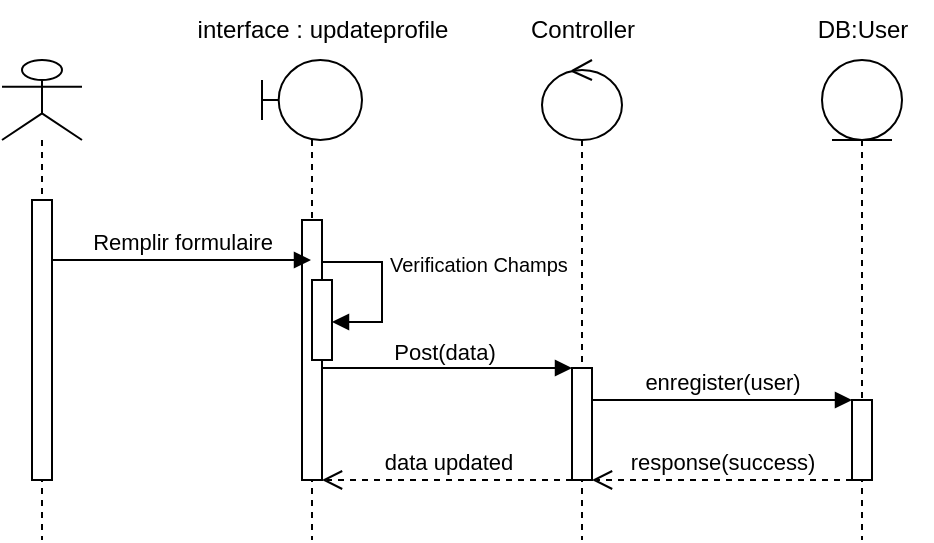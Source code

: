<mxfile version="21.0.6" type="github">
  <diagram name="Page-1" id="2YBvvXClWsGukQMizWep">
    <mxGraphModel dx="1018" dy="526" grid="1" gridSize="10" guides="1" tooltips="1" connect="1" arrows="1" fold="1" page="1" pageScale="1" pageWidth="850" pageHeight="1100" math="0" shadow="0">
      <root>
        <mxCell id="0" />
        <mxCell id="1" parent="0" />
        <mxCell id="uUa0Gudasl1i_ph6n0ei-1" value="" style="shape=umlLifeline;perimeter=lifelinePerimeter;whiteSpace=wrap;html=1;container=1;dropTarget=0;collapsible=0;recursiveResize=0;outlineConnect=0;portConstraint=eastwest;newEdgeStyle={&quot;edgeStyle&quot;:&quot;elbowEdgeStyle&quot;,&quot;elbow&quot;:&quot;vertical&quot;,&quot;curved&quot;:0,&quot;rounded&quot;:0};participant=umlActor;" vertex="1" parent="1">
          <mxGeometry x="20" y="80" width="40" height="240" as="geometry" />
        </mxCell>
        <mxCell id="uUa0Gudasl1i_ph6n0ei-2" value="" style="html=1;points=[];perimeter=orthogonalPerimeter;outlineConnect=0;targetShapes=umlLifeline;portConstraint=eastwest;newEdgeStyle={&quot;edgeStyle&quot;:&quot;elbowEdgeStyle&quot;,&quot;elbow&quot;:&quot;vertical&quot;,&quot;curved&quot;:0,&quot;rounded&quot;:0};" vertex="1" parent="uUa0Gudasl1i_ph6n0ei-1">
          <mxGeometry x="15" y="70" width="10" height="140" as="geometry" />
        </mxCell>
        <mxCell id="uUa0Gudasl1i_ph6n0ei-3" value="" style="shape=umlLifeline;perimeter=lifelinePerimeter;whiteSpace=wrap;html=1;container=1;dropTarget=0;collapsible=0;recursiveResize=0;outlineConnect=0;portConstraint=eastwest;newEdgeStyle={&quot;edgeStyle&quot;:&quot;elbowEdgeStyle&quot;,&quot;elbow&quot;:&quot;vertical&quot;,&quot;curved&quot;:0,&quot;rounded&quot;:0};participant=umlBoundary;" vertex="1" parent="1">
          <mxGeometry x="150" y="80" width="50" height="240" as="geometry" />
        </mxCell>
        <mxCell id="uUa0Gudasl1i_ph6n0ei-4" value="" style="html=1;points=[];perimeter=orthogonalPerimeter;outlineConnect=0;targetShapes=umlLifeline;portConstraint=eastwest;newEdgeStyle={&quot;edgeStyle&quot;:&quot;elbowEdgeStyle&quot;,&quot;elbow&quot;:&quot;vertical&quot;,&quot;curved&quot;:0,&quot;rounded&quot;:0};" vertex="1" parent="uUa0Gudasl1i_ph6n0ei-3">
          <mxGeometry x="20" y="80" width="10" height="130" as="geometry" />
        </mxCell>
        <mxCell id="uUa0Gudasl1i_ph6n0ei-5" value="" style="html=1;points=[];perimeter=orthogonalPerimeter;outlineConnect=0;targetShapes=umlLifeline;portConstraint=eastwest;newEdgeStyle={&quot;edgeStyle&quot;:&quot;elbowEdgeStyle&quot;,&quot;elbow&quot;:&quot;vertical&quot;,&quot;curved&quot;:0,&quot;rounded&quot;:0};" vertex="1" parent="uUa0Gudasl1i_ph6n0ei-3">
          <mxGeometry x="25" y="110" width="10" height="40" as="geometry" />
        </mxCell>
        <mxCell id="uUa0Gudasl1i_ph6n0ei-6" value="&lt;div style=&quot;font-size: 10px;&quot;&gt;&lt;font style=&quot;font-size: 10px;&quot;&gt;Verification Champs&lt;/font&gt;&lt;/div&gt;&lt;div style=&quot;font-size: 10px;&quot;&gt;&lt;font style=&quot;font-size: 10px;&quot;&gt;&lt;br&gt;&lt;/font&gt;&lt;/div&gt;" style="html=1;align=left;spacingLeft=2;endArrow=block;rounded=0;edgeStyle=orthogonalEdgeStyle;curved=0;rounded=0;" edge="1" parent="uUa0Gudasl1i_ph6n0ei-3">
          <mxGeometry relative="1" as="geometry">
            <mxPoint x="30" y="90" as="sourcePoint" />
            <Array as="points">
              <mxPoint x="30" y="101" />
              <mxPoint x="60" y="101" />
              <mxPoint x="60" y="131" />
            </Array>
            <mxPoint x="35.0" y="131" as="targetPoint" />
          </mxGeometry>
        </mxCell>
        <mxCell id="uUa0Gudasl1i_ph6n0ei-7" value="" style="shape=umlLifeline;perimeter=lifelinePerimeter;whiteSpace=wrap;html=1;container=1;dropTarget=0;collapsible=0;recursiveResize=0;outlineConnect=0;portConstraint=eastwest;newEdgeStyle={&quot;edgeStyle&quot;:&quot;elbowEdgeStyle&quot;,&quot;elbow&quot;:&quot;vertical&quot;,&quot;curved&quot;:0,&quot;rounded&quot;:0};participant=umlEntity;" vertex="1" parent="1">
          <mxGeometry x="430" y="80" width="40" height="240" as="geometry" />
        </mxCell>
        <mxCell id="uUa0Gudasl1i_ph6n0ei-15" value="" style="html=1;points=[];perimeter=orthogonalPerimeter;outlineConnect=0;targetShapes=umlLifeline;portConstraint=eastwest;newEdgeStyle={&quot;edgeStyle&quot;:&quot;elbowEdgeStyle&quot;,&quot;elbow&quot;:&quot;vertical&quot;,&quot;curved&quot;:0,&quot;rounded&quot;:0};" vertex="1" parent="uUa0Gudasl1i_ph6n0ei-7">
          <mxGeometry x="15" y="170" width="10" height="40" as="geometry" />
        </mxCell>
        <mxCell id="uUa0Gudasl1i_ph6n0ei-8" value="" style="shape=umlLifeline;perimeter=lifelinePerimeter;whiteSpace=wrap;html=1;container=1;dropTarget=0;collapsible=0;recursiveResize=0;outlineConnect=0;portConstraint=eastwest;newEdgeStyle={&quot;edgeStyle&quot;:&quot;elbowEdgeStyle&quot;,&quot;elbow&quot;:&quot;vertical&quot;,&quot;curved&quot;:0,&quot;rounded&quot;:0};participant=umlControl;" vertex="1" parent="1">
          <mxGeometry x="290" y="80" width="40" height="240" as="geometry" />
        </mxCell>
        <mxCell id="uUa0Gudasl1i_ph6n0ei-9" value="" style="html=1;points=[];perimeter=orthogonalPerimeter;outlineConnect=0;targetShapes=umlLifeline;portConstraint=eastwest;newEdgeStyle={&quot;edgeStyle&quot;:&quot;elbowEdgeStyle&quot;,&quot;elbow&quot;:&quot;vertical&quot;,&quot;curved&quot;:0,&quot;rounded&quot;:0};" vertex="1" parent="uUa0Gudasl1i_ph6n0ei-8">
          <mxGeometry x="15" y="154" width="10" height="56" as="geometry" />
        </mxCell>
        <mxCell id="uUa0Gudasl1i_ph6n0ei-10" value="" style="html=1;verticalAlign=bottom;endArrow=block;edgeStyle=elbowEdgeStyle;elbow=vertical;curved=0;rounded=0;" edge="1" parent="uUa0Gudasl1i_ph6n0ei-8" target="uUa0Gudasl1i_ph6n0ei-9">
          <mxGeometry x="0.389" y="-76" relative="1" as="geometry">
            <mxPoint x="-55" y="154" as="sourcePoint" />
            <Array as="points">
              <mxPoint x="-110" y="154" />
            </Array>
            <mxPoint as="offset" />
          </mxGeometry>
        </mxCell>
        <mxCell id="uUa0Gudasl1i_ph6n0ei-11" value="Post(data)" style="edgeLabel;html=1;align=center;verticalAlign=middle;resizable=0;points=[];" vertex="1" connectable="0" parent="uUa0Gudasl1i_ph6n0ei-10">
          <mxGeometry x="0.385" y="2" relative="1" as="geometry">
            <mxPoint x="-9" y="-6" as="offset" />
          </mxGeometry>
        </mxCell>
        <mxCell id="uUa0Gudasl1i_ph6n0ei-16" value="enregister(user)" style="html=1;verticalAlign=bottom;endArrow=block;edgeStyle=elbowEdgeStyle;elbow=vertical;curved=0;rounded=0;" edge="1" parent="1" source="uUa0Gudasl1i_ph6n0ei-9" target="uUa0Gudasl1i_ph6n0ei-15">
          <mxGeometry relative="1" as="geometry">
            <mxPoint x="375" y="340" as="sourcePoint" />
            <Array as="points">
              <mxPoint x="370" y="250" />
              <mxPoint x="400" y="350" />
              <mxPoint x="390" y="340" />
            </Array>
          </mxGeometry>
        </mxCell>
        <mxCell id="uUa0Gudasl1i_ph6n0ei-17" value="response(success)" style="html=1;verticalAlign=bottom;endArrow=open;dashed=1;endSize=8;edgeStyle=elbowEdgeStyle;elbow=vertical;curved=0;rounded=0;" edge="1" parent="1" source="uUa0Gudasl1i_ph6n0ei-15" target="uUa0Gudasl1i_ph6n0ei-9">
          <mxGeometry relative="1" as="geometry">
            <mxPoint x="375" y="415" as="targetPoint" />
            <Array as="points">
              <mxPoint x="370" y="290" />
              <mxPoint x="380" y="390" />
            </Array>
          </mxGeometry>
        </mxCell>
        <mxCell id="uUa0Gudasl1i_ph6n0ei-19" value="&lt;div&gt;interface : updateprofile&lt;/div&gt;" style="text;html=1;align=center;verticalAlign=middle;resizable=0;points=[];autosize=1;strokeColor=none;fillColor=none;" vertex="1" parent="1">
          <mxGeometry x="100.0" y="50" width="160" height="30" as="geometry" />
        </mxCell>
        <mxCell id="uUa0Gudasl1i_ph6n0ei-20" value="Controller" style="text;html=1;align=center;verticalAlign=middle;resizable=0;points=[];autosize=1;strokeColor=none;fillColor=none;" vertex="1" parent="1">
          <mxGeometry x="270" y="50" width="80" height="30" as="geometry" />
        </mxCell>
        <mxCell id="uUa0Gudasl1i_ph6n0ei-21" value="DB:User" style="text;html=1;align=center;verticalAlign=middle;resizable=0;points=[];autosize=1;strokeColor=none;fillColor=none;" vertex="1" parent="1">
          <mxGeometry x="415" y="50" width="70" height="30" as="geometry" />
        </mxCell>
        <mxCell id="uUa0Gudasl1i_ph6n0ei-26" value="Remplir formulaire" style="html=1;verticalAlign=bottom;endArrow=block;edgeStyle=elbowEdgeStyle;elbow=vertical;curved=0;rounded=0;" edge="1" parent="1" source="uUa0Gudasl1i_ph6n0ei-2" target="uUa0Gudasl1i_ph6n0ei-3">
          <mxGeometry width="80" relative="1" as="geometry">
            <mxPoint x="50" y="180" as="sourcePoint" />
            <mxPoint x="130" y="180" as="targetPoint" />
            <Array as="points">
              <mxPoint x="60" y="180" />
            </Array>
          </mxGeometry>
        </mxCell>
        <mxCell id="uUa0Gudasl1i_ph6n0ei-29" value="data updated" style="html=1;verticalAlign=bottom;endArrow=open;dashed=1;endSize=8;edgeStyle=elbowEdgeStyle;elbow=vertical;curved=0;rounded=0;" edge="1" parent="1" source="uUa0Gudasl1i_ph6n0ei-9" target="uUa0Gudasl1i_ph6n0ei-4">
          <mxGeometry relative="1" as="geometry">
            <mxPoint x="180" y="390" as="targetPoint" />
            <Array as="points">
              <mxPoint x="250" y="290" />
              <mxPoint x="245" y="390" />
            </Array>
            <mxPoint x="310" y="390" as="sourcePoint" />
          </mxGeometry>
        </mxCell>
      </root>
    </mxGraphModel>
  </diagram>
</mxfile>
